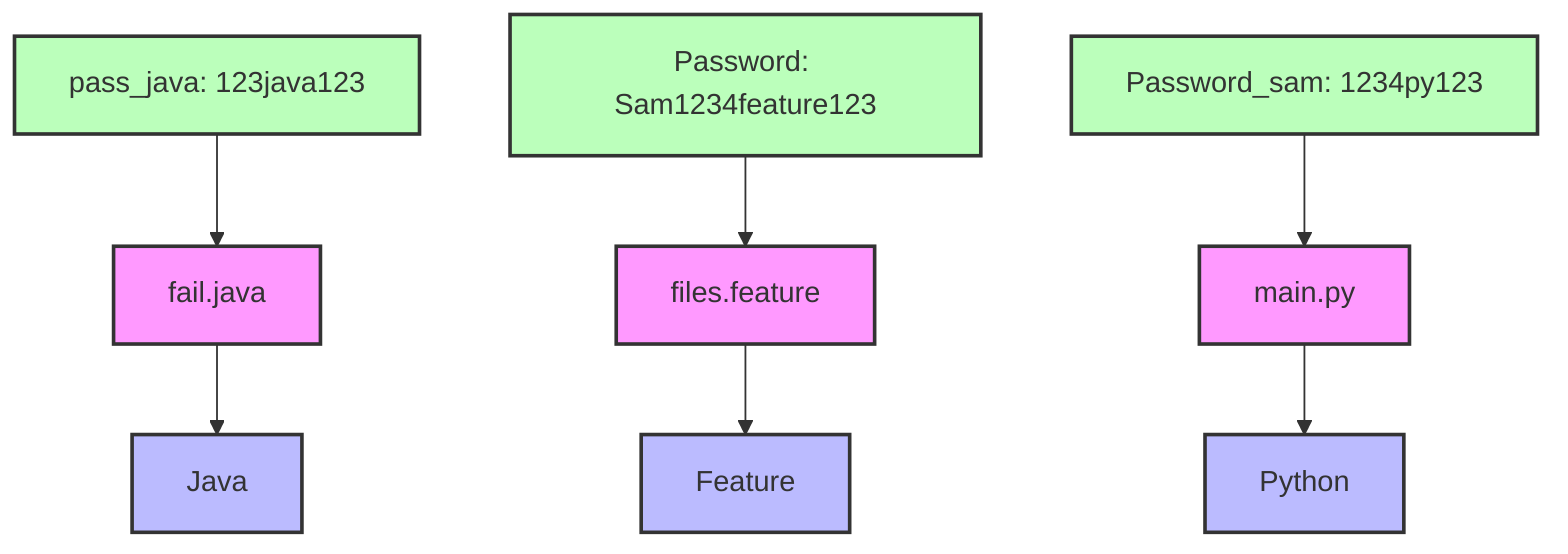 graph TD
    classDef file fill:#f9f,stroke:#333,stroke-width:2px;
    classDef language fill:#bbf,stroke:#333,stroke-width:2px;
    classDef credential fill:#bfb,stroke:#333,stroke-width:2px;

    File1[fail.java]:::file --> Language1[Java]:::language
    File2[files.feature]:::file --> Language2[Feature]:::language
    File3[main.py]:::file --> Language3[Python]:::language

    Credential1[pass_java: 123java123]:::credential --> File1
    Credential2[Password: Sam1234feature123]:::credential --> File2
    Credential3[Password_sam: 1234py123]:::credential --> File3